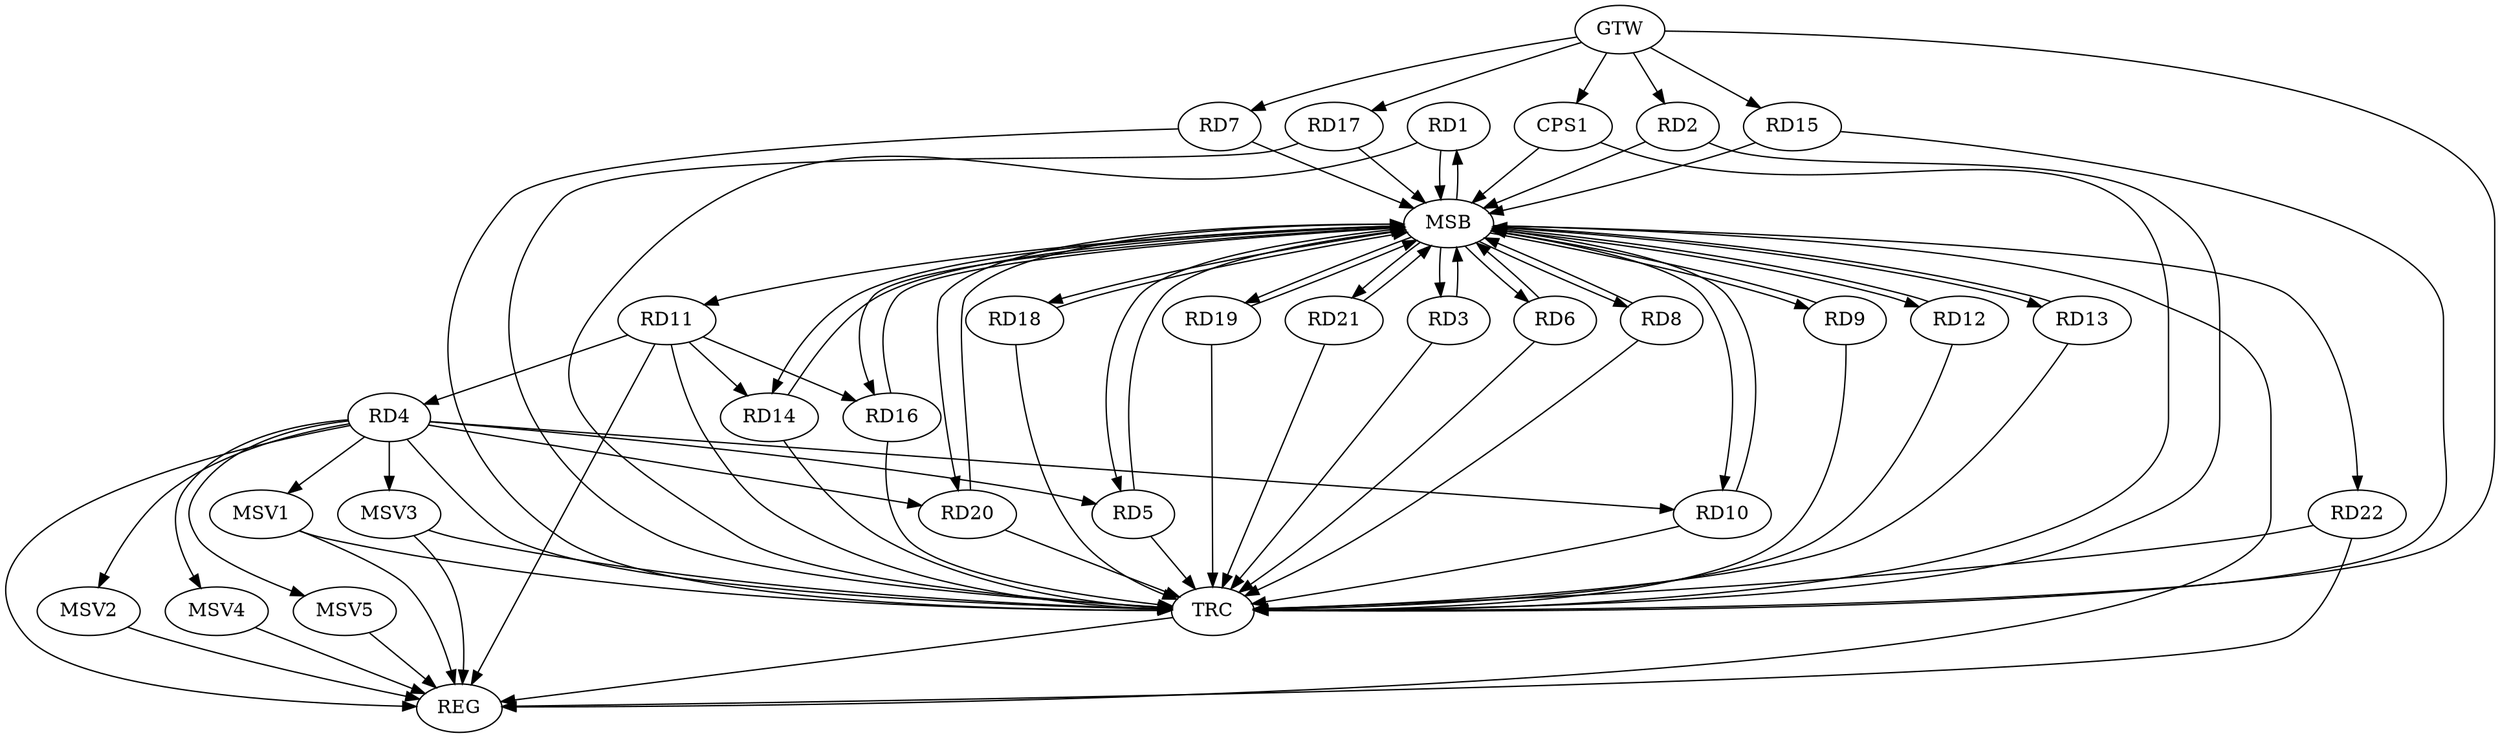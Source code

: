 strict digraph G {
  RD1 [ label="RD1" ];
  RD2 [ label="RD2" ];
  RD3 [ label="RD3" ];
  RD4 [ label="RD4" ];
  RD5 [ label="RD5" ];
  RD6 [ label="RD6" ];
  RD7 [ label="RD7" ];
  RD8 [ label="RD8" ];
  RD9 [ label="RD9" ];
  RD10 [ label="RD10" ];
  RD11 [ label="RD11" ];
  RD12 [ label="RD12" ];
  RD13 [ label="RD13" ];
  RD14 [ label="RD14" ];
  RD15 [ label="RD15" ];
  RD16 [ label="RD16" ];
  RD17 [ label="RD17" ];
  RD18 [ label="RD18" ];
  RD19 [ label="RD19" ];
  RD20 [ label="RD20" ];
  RD21 [ label="RD21" ];
  RD22 [ label="RD22" ];
  CPS1 [ label="CPS1" ];
  GTW [ label="GTW" ];
  REG [ label="REG" ];
  MSB [ label="MSB" ];
  TRC [ label="TRC" ];
  MSV1 [ label="MSV1" ];
  MSV2 [ label="MSV2" ];
  MSV3 [ label="MSV3" ];
  MSV4 [ label="MSV4" ];
  MSV5 [ label="MSV5" ];
  RD4 -> RD5;
  RD4 -> RD10;
  RD11 -> RD4;
  RD4 -> RD20;
  RD11 -> RD14;
  RD11 -> RD16;
  GTW -> RD2;
  GTW -> RD7;
  GTW -> RD15;
  GTW -> RD17;
  GTW -> CPS1;
  RD4 -> REG;
  RD11 -> REG;
  RD22 -> REG;
  RD1 -> MSB;
  MSB -> RD5;
  MSB -> RD13;
  MSB -> REG;
  RD2 -> MSB;
  MSB -> RD1;
  MSB -> RD6;
  MSB -> RD20;
  RD3 -> MSB;
  RD5 -> MSB;
  MSB -> RD14;
  MSB -> RD19;
  RD6 -> MSB;
  RD7 -> MSB;
  MSB -> RD3;
  RD8 -> MSB;
  RD9 -> MSB;
  MSB -> RD8;
  RD10 -> MSB;
  MSB -> RD18;
  RD12 -> MSB;
  MSB -> RD21;
  RD13 -> MSB;
  RD14 -> MSB;
  RD15 -> MSB;
  MSB -> RD11;
  MSB -> RD12;
  MSB -> RD16;
  RD16 -> MSB;
  RD17 -> MSB;
  RD18 -> MSB;
  MSB -> RD9;
  RD19 -> MSB;
  RD20 -> MSB;
  MSB -> RD10;
  RD21 -> MSB;
  MSB -> RD22;
  CPS1 -> MSB;
  RD1 -> TRC;
  RD2 -> TRC;
  RD3 -> TRC;
  RD4 -> TRC;
  RD5 -> TRC;
  RD6 -> TRC;
  RD7 -> TRC;
  RD8 -> TRC;
  RD9 -> TRC;
  RD10 -> TRC;
  RD11 -> TRC;
  RD12 -> TRC;
  RD13 -> TRC;
  RD14 -> TRC;
  RD15 -> TRC;
  RD16 -> TRC;
  RD17 -> TRC;
  RD18 -> TRC;
  RD19 -> TRC;
  RD20 -> TRC;
  RD21 -> TRC;
  RD22 -> TRC;
  CPS1 -> TRC;
  GTW -> TRC;
  TRC -> REG;
  RD4 -> MSV1;
  MSV1 -> REG;
  MSV1 -> TRC;
  RD4 -> MSV2;
  MSV2 -> REG;
  RD4 -> MSV3;
  MSV3 -> REG;
  MSV3 -> TRC;
  RD4 -> MSV4;
  MSV4 -> REG;
  RD4 -> MSV5;
  MSV5 -> REG;
}
